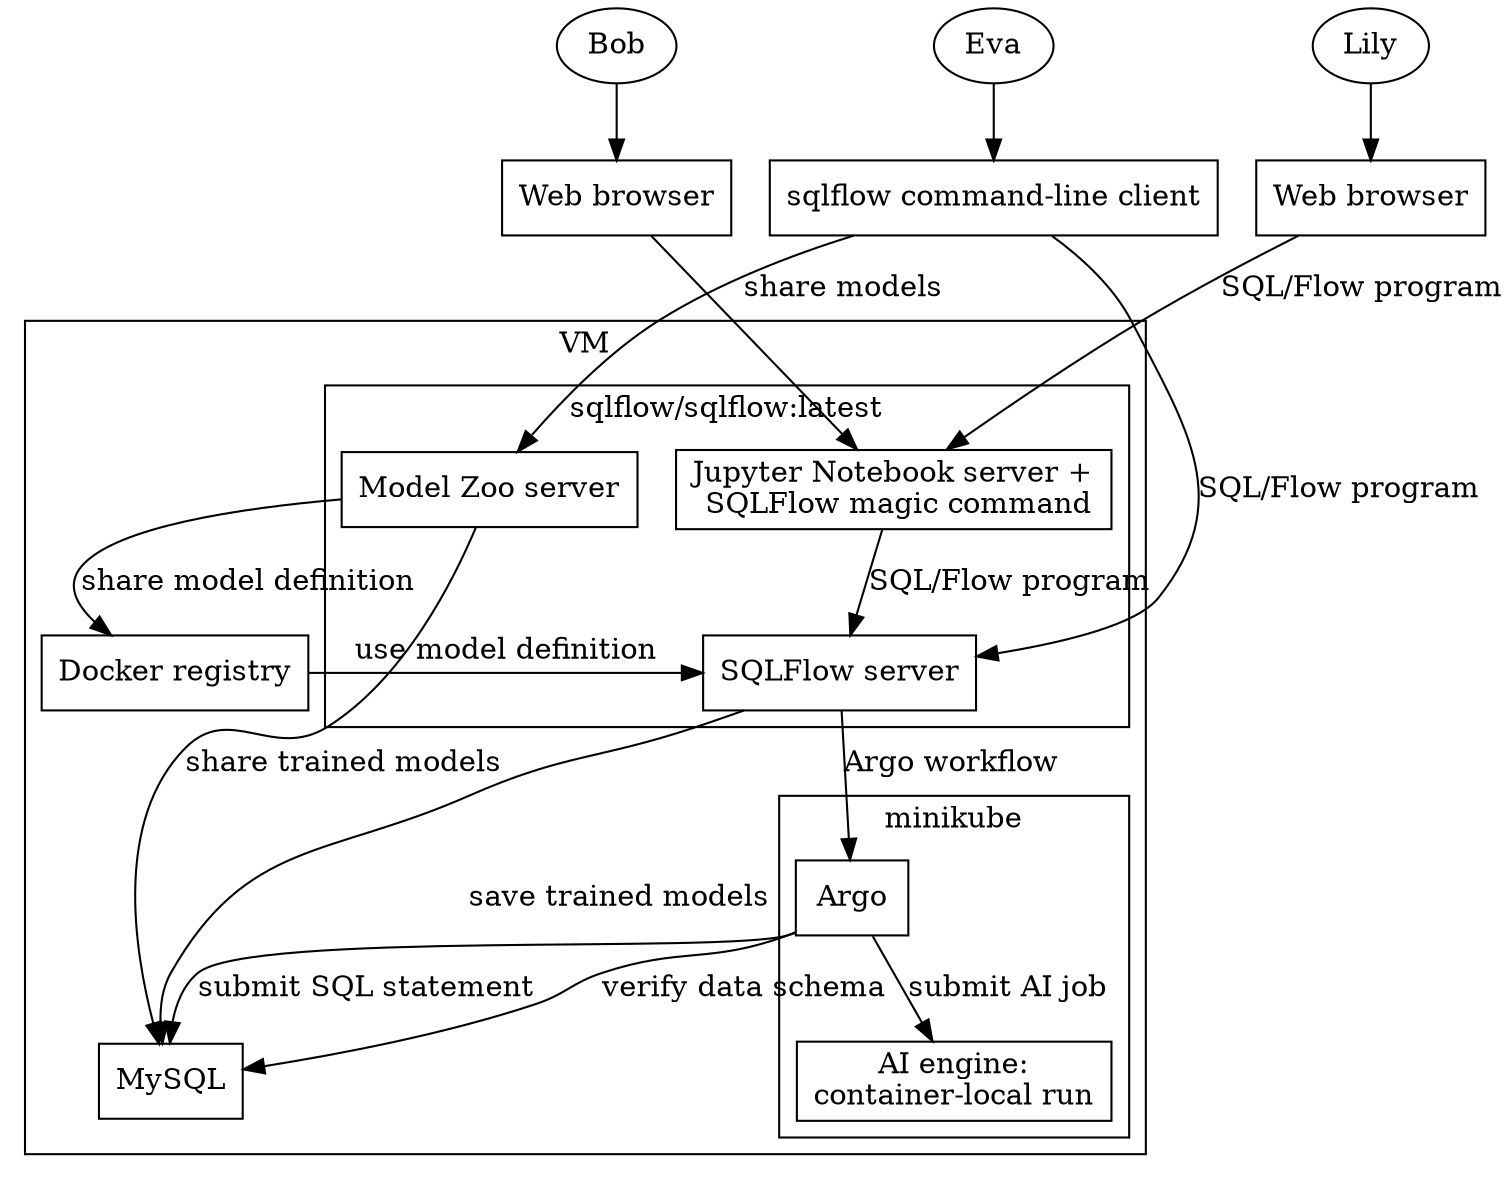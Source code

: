 digraph G {
        rankdir = TB;
        node [shape=box];

        User1 [shape=oval, label="Lily"];
        User2 [shape=oval, label="Bob"];
        User3 [shape=oval, label="Eva"];

        {rank = source; User1; User2; User3}

        Browser1 [label="Web browser"];
        Browser2 [label="Web browser"];

        {rank = same; Browser1, Browser2, Client}

        subgraph cluster_vm {
                label="VM"
                DockerRegistry [label="Docker registry"];
                DBMS [label="MySQL"];
                subgraph cluster_container {
                        label="sqlflow/sqlflow:latest";
                        Jupyter [label="Jupyter Notebook server +\n SQLFlow magic command"];
                        SQLFlow [label="SQLFlow server"];
                        ModelZoo [label="Model Zoo server"];
                }
                subgraph cluster_minikube {
                    label="minikube";
                    Argo [label="Argo"];
                    AI [label="AI engine:\ncontainer-local run"];
                }
        }

        User1 -> Browser1;
        User2 -> Browser2;
        Browser1 -> Jupyter [label="SQL/Flow program"];
        Browser2 -> Jupyter;

        Jupyter -> SQLFlow [label="SQL/Flow program"];
        SQLFlow -> Argo [label="Argo workflow"];
        Argo -> DBMS [label="submit SQL statement"];
        Argo -> AI [label="submit AI job"];
        Argo -> DBMS [label="verify data schema"];
        ModelZoo -> DockerRegistry [label="share model definition"];
        DockerRegistry -> SQLFlow [label="use model definition"];
        SQLFlow -> DBMS [label="save trained models"];
        ModelZoo -> DBMS [label="share trained models"];

        Client [label="sqlflow command-line client"];

        User3 -> Client;
        Client -> SQLFlow [label="SQL/Flow program"];
        Client -> ModelZoo [label="share models"];
}
